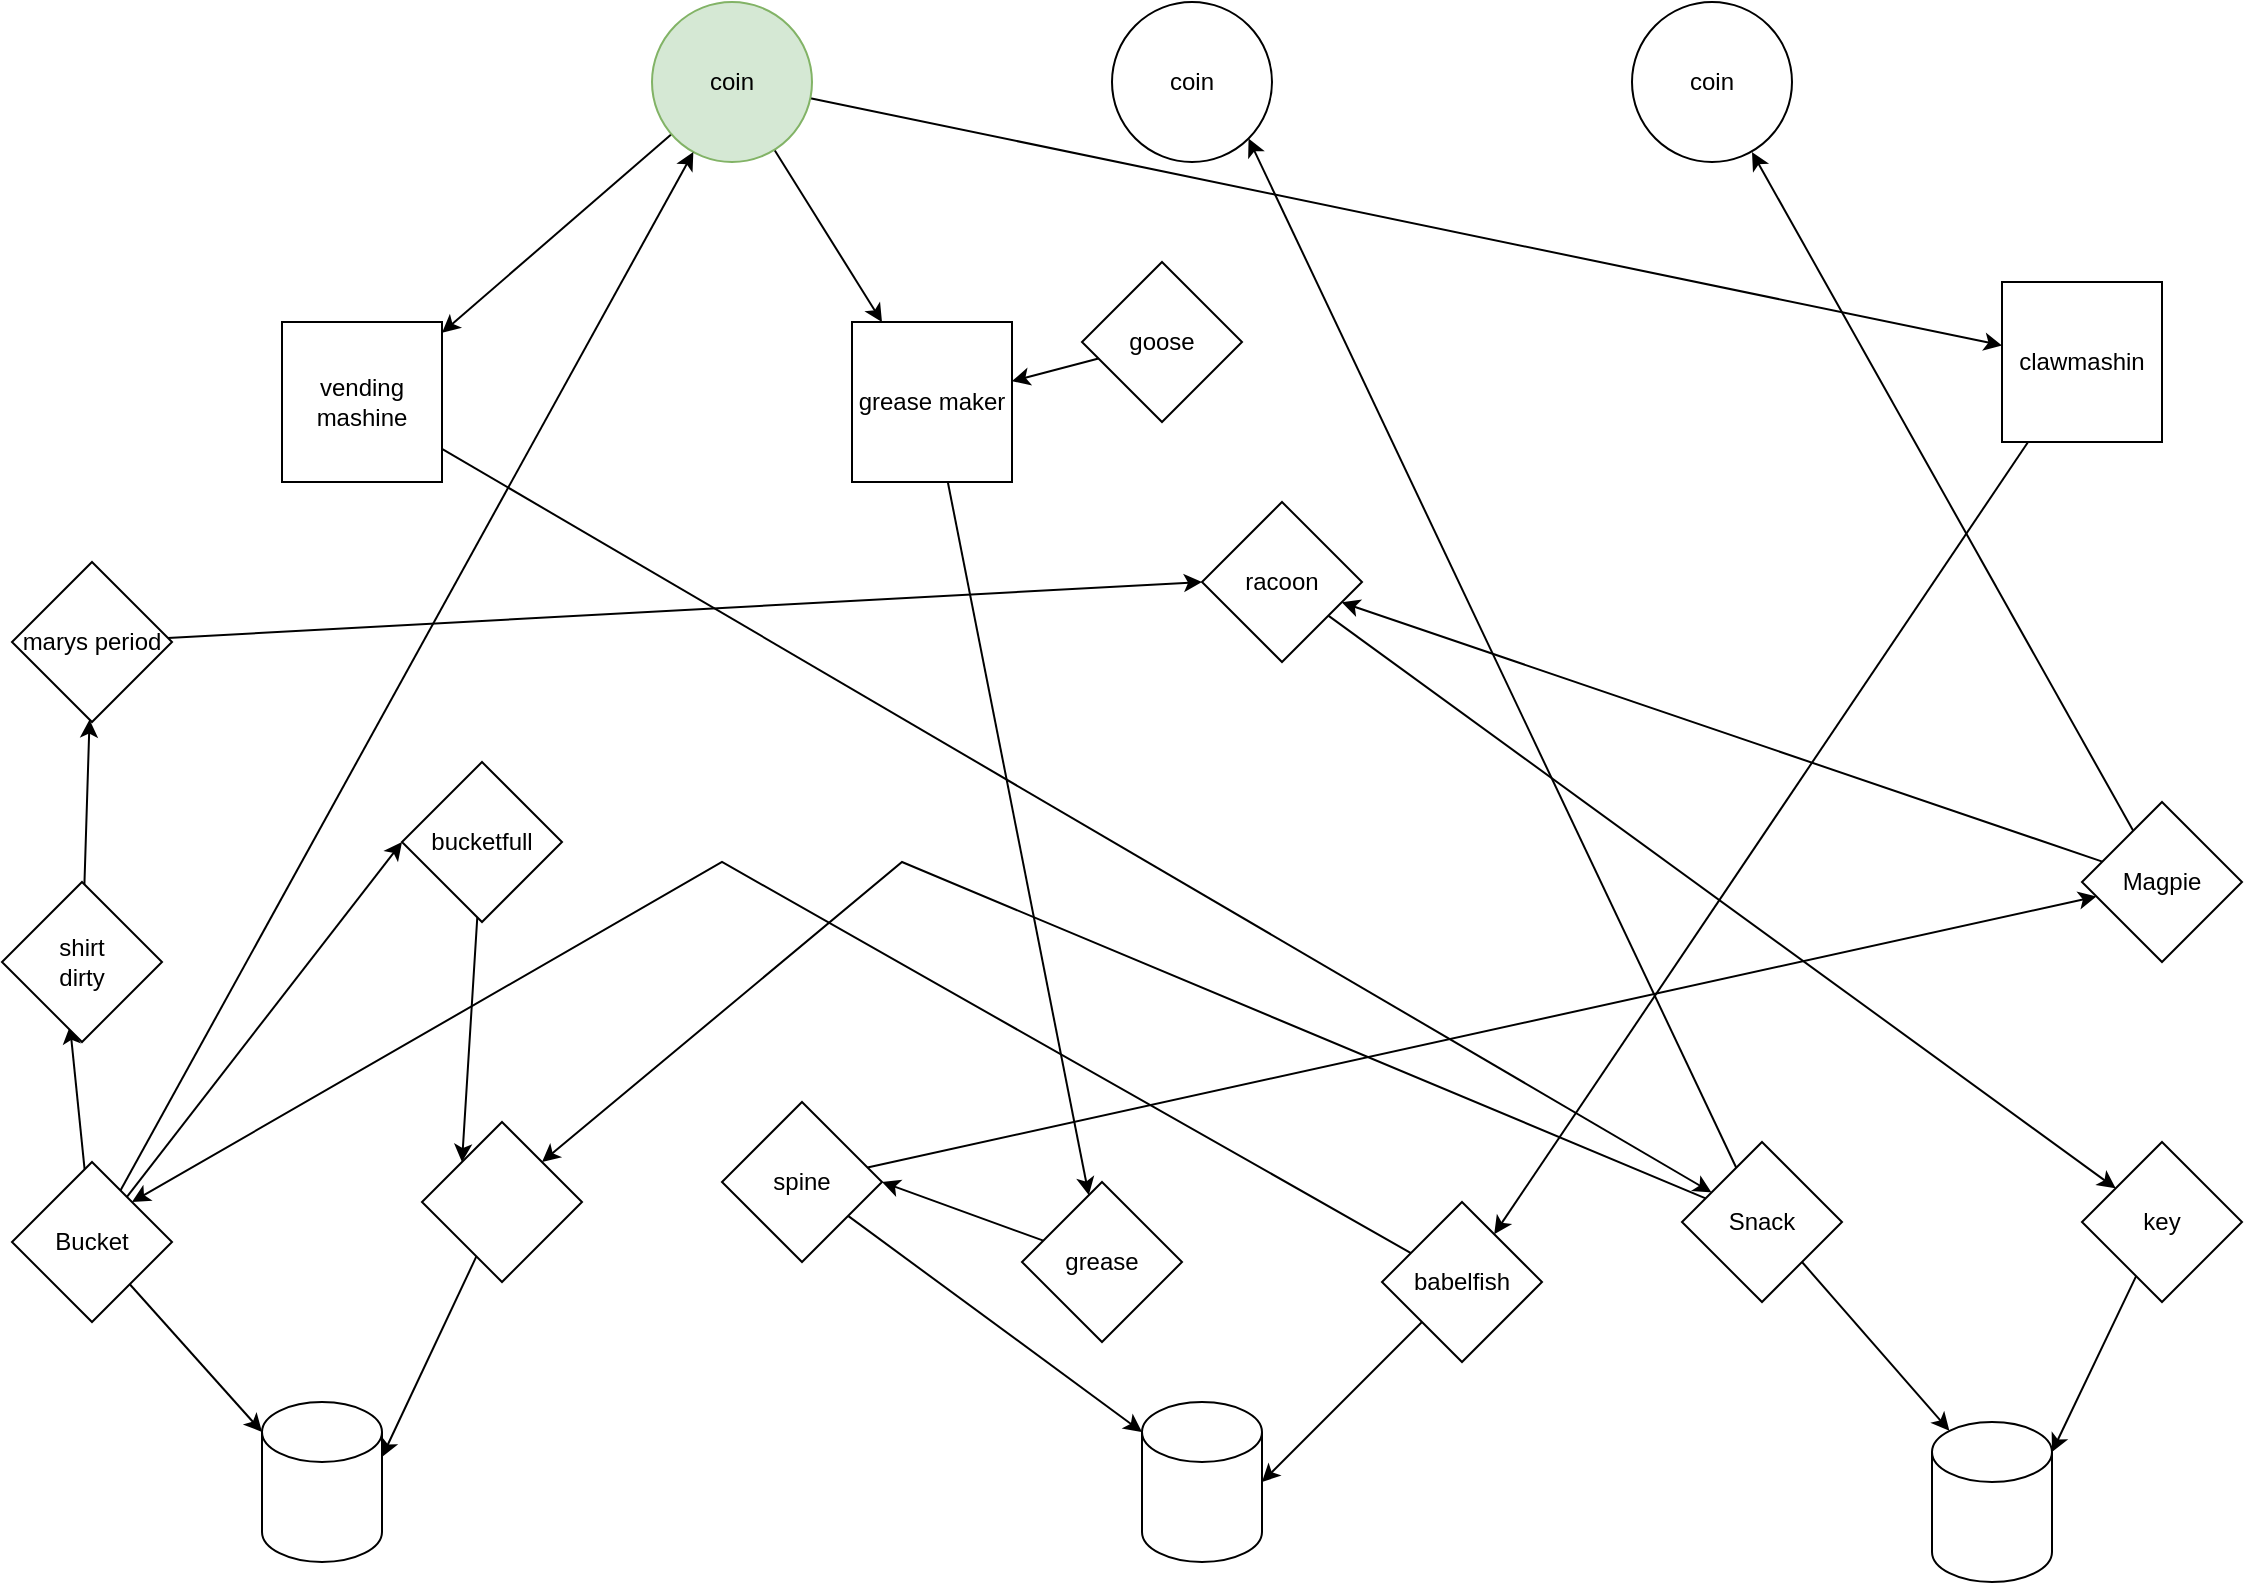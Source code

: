 <mxfile version="14.8.0" type="device"><diagram id="JevGtwpq-4DHQY-E4wyO" name="Page-1"><mxGraphModel dx="1157" dy="764" grid="1" gridSize="10" guides="1" tooltips="1" connect="1" arrows="1" fold="1" page="1" pageScale="1" pageWidth="850" pageHeight="1100" math="0" shadow="0"><root><mxCell id="0"/><mxCell id="1" parent="0"/><mxCell id="UkH7iy08EXUd9Q2kBWoQ-61" value="coin" style="ellipse;whiteSpace=wrap;html=1;aspect=fixed;" vertex="1" parent="1"><mxGeometry x="815" y="300" width="80" height="80" as="geometry"/></mxCell><mxCell id="UkH7iy08EXUd9Q2kBWoQ-62" value="coin" style="ellipse;whiteSpace=wrap;html=1;aspect=fixed;" vertex="1" parent="1"><mxGeometry x="555" y="300" width="80" height="80" as="geometry"/></mxCell><mxCell id="UkH7iy08EXUd9Q2kBWoQ-97" style="edgeStyle=none;rounded=0;orthogonalLoop=1;jettySize=auto;html=1;" edge="1" parent="1" source="UkH7iy08EXUd9Q2kBWoQ-63" target="UkH7iy08EXUd9Q2kBWoQ-65"><mxGeometry relative="1" as="geometry"/></mxCell><mxCell id="UkH7iy08EXUd9Q2kBWoQ-98" style="edgeStyle=none;rounded=0;orthogonalLoop=1;jettySize=auto;html=1;" edge="1" parent="1" source="UkH7iy08EXUd9Q2kBWoQ-63" target="UkH7iy08EXUd9Q2kBWoQ-64"><mxGeometry relative="1" as="geometry"/></mxCell><mxCell id="UkH7iy08EXUd9Q2kBWoQ-99" style="edgeStyle=none;rounded=0;orthogonalLoop=1;jettySize=auto;html=1;" edge="1" parent="1" source="UkH7iy08EXUd9Q2kBWoQ-63" target="UkH7iy08EXUd9Q2kBWoQ-67"><mxGeometry relative="1" as="geometry"/></mxCell><mxCell id="UkH7iy08EXUd9Q2kBWoQ-63" value="coin" style="ellipse;whiteSpace=wrap;html=1;aspect=fixed;fillColor=#d5e8d4;strokeColor=#82b366;" vertex="1" parent="1"><mxGeometry x="325" y="300" width="80" height="80" as="geometry"/></mxCell><mxCell id="UkH7iy08EXUd9Q2kBWoQ-110" style="edgeStyle=none;rounded=0;orthogonalLoop=1;jettySize=auto;html=1;" edge="1" parent="1" source="UkH7iy08EXUd9Q2kBWoQ-64" target="UkH7iy08EXUd9Q2kBWoQ-72"><mxGeometry relative="1" as="geometry"/></mxCell><mxCell id="UkH7iy08EXUd9Q2kBWoQ-64" value="grease maker" style="whiteSpace=wrap;html=1;aspect=fixed;" vertex="1" parent="1"><mxGeometry x="425" y="460" width="80" height="80" as="geometry"/></mxCell><mxCell id="UkH7iy08EXUd9Q2kBWoQ-95" style="edgeStyle=none;rounded=0;orthogonalLoop=1;jettySize=auto;html=1;" edge="1" parent="1" source="UkH7iy08EXUd9Q2kBWoQ-65" target="UkH7iy08EXUd9Q2kBWoQ-94"><mxGeometry relative="1" as="geometry"/></mxCell><mxCell id="UkH7iy08EXUd9Q2kBWoQ-65" value="vending mashine" style="whiteSpace=wrap;html=1;aspect=fixed;" vertex="1" parent="1"><mxGeometry x="140" y="460" width="80" height="80" as="geometry"/></mxCell><mxCell id="UkH7iy08EXUd9Q2kBWoQ-113" style="edgeStyle=none;rounded=0;orthogonalLoop=1;jettySize=auto;html=1;" edge="1" parent="1" source="UkH7iy08EXUd9Q2kBWoQ-67" target="UkH7iy08EXUd9Q2kBWoQ-112"><mxGeometry relative="1" as="geometry"/></mxCell><mxCell id="UkH7iy08EXUd9Q2kBWoQ-67" value="clawmashin" style="whiteSpace=wrap;html=1;aspect=fixed;" vertex="1" parent="1"><mxGeometry x="1000" y="440" width="80" height="80" as="geometry"/></mxCell><mxCell id="UkH7iy08EXUd9Q2kBWoQ-68" style="edgeStyle=none;rounded=0;orthogonalLoop=1;jettySize=auto;html=1;exitX=1;exitY=0.25;exitDx=0;exitDy=0;" edge="1" parent="1" source="UkH7iy08EXUd9Q2kBWoQ-64" target="UkH7iy08EXUd9Q2kBWoQ-64"><mxGeometry relative="1" as="geometry"/></mxCell><mxCell id="UkH7iy08EXUd9Q2kBWoQ-85" style="edgeStyle=none;rounded=0;orthogonalLoop=1;jettySize=auto;html=1;entryX=1;entryY=0;entryDx=0;entryDy=15;entryPerimeter=0;" edge="1" parent="1" source="UkH7iy08EXUd9Q2kBWoQ-70" target="UkH7iy08EXUd9Q2kBWoQ-80"><mxGeometry relative="1" as="geometry"/></mxCell><mxCell id="UkH7iy08EXUd9Q2kBWoQ-70" value="key" style="rhombus;whiteSpace=wrap;html=1;" vertex="1" parent="1"><mxGeometry x="1040" y="870" width="80" height="80" as="geometry"/></mxCell><mxCell id="UkH7iy08EXUd9Q2kBWoQ-84" style="edgeStyle=none;rounded=0;orthogonalLoop=1;jettySize=auto;html=1;entryX=0.145;entryY=0;entryDx=0;entryDy=4.35;entryPerimeter=0;exitX=1;exitY=1;exitDx=0;exitDy=0;" edge="1" parent="1" source="UkH7iy08EXUd9Q2kBWoQ-94" target="UkH7iy08EXUd9Q2kBWoQ-80"><mxGeometry relative="1" as="geometry"><mxPoint x="899.931" y="940.069" as="sourcePoint"/></mxGeometry></mxCell><mxCell id="UkH7iy08EXUd9Q2kBWoQ-92" style="edgeStyle=none;rounded=0;orthogonalLoop=1;jettySize=auto;html=1;entryX=1;entryY=0.5;entryDx=0;entryDy=0;" edge="1" parent="1" source="UkH7iy08EXUd9Q2kBWoQ-72" target="UkH7iy08EXUd9Q2kBWoQ-73"><mxGeometry relative="1" as="geometry"/></mxCell><mxCell id="UkH7iy08EXUd9Q2kBWoQ-72" value="grease" style="rhombus;whiteSpace=wrap;html=1;" vertex="1" parent="1"><mxGeometry x="510" y="890" width="80" height="80" as="geometry"/></mxCell><mxCell id="UkH7iy08EXUd9Q2kBWoQ-90" style="edgeStyle=none;rounded=0;orthogonalLoop=1;jettySize=auto;html=1;" edge="1" parent="1" source="UkH7iy08EXUd9Q2kBWoQ-73" target="UkH7iy08EXUd9Q2kBWoQ-89"><mxGeometry relative="1" as="geometry"/></mxCell><mxCell id="UkH7iy08EXUd9Q2kBWoQ-116" style="edgeStyle=none;rounded=0;orthogonalLoop=1;jettySize=auto;html=1;entryX=0;entryY=0;entryDx=0;entryDy=15;entryPerimeter=0;" edge="1" parent="1" source="UkH7iy08EXUd9Q2kBWoQ-73" target="UkH7iy08EXUd9Q2kBWoQ-81"><mxGeometry relative="1" as="geometry"/></mxCell><mxCell id="UkH7iy08EXUd9Q2kBWoQ-73" value="spine" style="rhombus;whiteSpace=wrap;html=1;" vertex="1" parent="1"><mxGeometry x="360" y="850" width="80" height="80" as="geometry"/></mxCell><mxCell id="UkH7iy08EXUd9Q2kBWoQ-132" style="edgeStyle=none;rounded=0;orthogonalLoop=1;jettySize=auto;html=1;entryX=0;entryY=0;entryDx=0;entryDy=0;" edge="1" parent="1" source="UkH7iy08EXUd9Q2kBWoQ-74" target="UkH7iy08EXUd9Q2kBWoQ-130"><mxGeometry relative="1" as="geometry"/></mxCell><mxCell id="UkH7iy08EXUd9Q2kBWoQ-74" value="bucketfull" style="rhombus;whiteSpace=wrap;html=1;" vertex="1" parent="1"><mxGeometry x="200" y="680" width="80" height="80" as="geometry"/></mxCell><mxCell id="UkH7iy08EXUd9Q2kBWoQ-93" style="edgeStyle=none;rounded=0;orthogonalLoop=1;jettySize=auto;html=1;entryX=0;entryY=0.5;entryDx=0;entryDy=0;" edge="1" parent="1" source="UkH7iy08EXUd9Q2kBWoQ-75" target="UkH7iy08EXUd9Q2kBWoQ-74"><mxGeometry relative="1" as="geometry"/></mxCell><mxCell id="UkH7iy08EXUd9Q2kBWoQ-101" style="edgeStyle=none;rounded=0;orthogonalLoop=1;jettySize=auto;html=1;entryX=0;entryY=0;entryDx=0;entryDy=15;entryPerimeter=0;" edge="1" parent="1" source="UkH7iy08EXUd9Q2kBWoQ-75" target="UkH7iy08EXUd9Q2kBWoQ-77"><mxGeometry relative="1" as="geometry"/></mxCell><mxCell id="UkH7iy08EXUd9Q2kBWoQ-104" style="edgeStyle=none;rounded=0;orthogonalLoop=1;jettySize=auto;html=1;entryX=0.425;entryY=0.9;entryDx=0;entryDy=0;entryPerimeter=0;" edge="1" parent="1" source="UkH7iy08EXUd9Q2kBWoQ-75" target="UkH7iy08EXUd9Q2kBWoQ-103"><mxGeometry relative="1" as="geometry"/></mxCell><mxCell id="UkH7iy08EXUd9Q2kBWoQ-129" style="edgeStyle=none;rounded=0;orthogonalLoop=1;jettySize=auto;html=1;" edge="1" parent="1" source="UkH7iy08EXUd9Q2kBWoQ-75" target="UkH7iy08EXUd9Q2kBWoQ-63"><mxGeometry relative="1" as="geometry"/></mxCell><mxCell id="UkH7iy08EXUd9Q2kBWoQ-75" value="Bucket" style="rhombus;whiteSpace=wrap;html=1;" vertex="1" parent="1"><mxGeometry x="5" y="880" width="80" height="80" as="geometry"/></mxCell><mxCell id="UkH7iy08EXUd9Q2kBWoQ-77" value="" style="shape=cylinder3;whiteSpace=wrap;html=1;boundedLbl=1;backgroundOutline=1;size=15;" vertex="1" parent="1"><mxGeometry x="130" y="1000" width="60" height="80" as="geometry"/></mxCell><mxCell id="UkH7iy08EXUd9Q2kBWoQ-80" value="" style="shape=cylinder3;whiteSpace=wrap;html=1;boundedLbl=1;backgroundOutline=1;size=15;" vertex="1" parent="1"><mxGeometry x="965" y="1010" width="60" height="80" as="geometry"/></mxCell><mxCell id="UkH7iy08EXUd9Q2kBWoQ-81" value="" style="shape=cylinder3;whiteSpace=wrap;html=1;boundedLbl=1;backgroundOutline=1;size=15;" vertex="1" parent="1"><mxGeometry x="570" y="1000" width="60" height="80" as="geometry"/></mxCell><mxCell id="UkH7iy08EXUd9Q2kBWoQ-125" style="edgeStyle=none;rounded=0;orthogonalLoop=1;jettySize=auto;html=1;entryX=0.75;entryY=0.938;entryDx=0;entryDy=0;entryPerimeter=0;" edge="1" parent="1" source="UkH7iy08EXUd9Q2kBWoQ-89" target="UkH7iy08EXUd9Q2kBWoQ-61"><mxGeometry relative="1" as="geometry"/></mxCell><mxCell id="UkH7iy08EXUd9Q2kBWoQ-127" style="edgeStyle=none;rounded=0;orthogonalLoop=1;jettySize=auto;html=1;" edge="1" parent="1" source="UkH7iy08EXUd9Q2kBWoQ-89" target="UkH7iy08EXUd9Q2kBWoQ-118"><mxGeometry relative="1" as="geometry"/></mxCell><mxCell id="UkH7iy08EXUd9Q2kBWoQ-89" value="Magpie" style="rhombus;whiteSpace=wrap;html=1;" vertex="1" parent="1"><mxGeometry x="1040" y="700" width="80" height="80" as="geometry"/></mxCell><mxCell id="UkH7iy08EXUd9Q2kBWoQ-96" style="edgeStyle=none;rounded=0;orthogonalLoop=1;jettySize=auto;html=1;entryX=1;entryY=1;entryDx=0;entryDy=0;" edge="1" parent="1" source="UkH7iy08EXUd9Q2kBWoQ-94" target="UkH7iy08EXUd9Q2kBWoQ-62"><mxGeometry relative="1" as="geometry"/></mxCell><mxCell id="UkH7iy08EXUd9Q2kBWoQ-133" style="edgeStyle=none;rounded=0;orthogonalLoop=1;jettySize=auto;html=1;entryX=1;entryY=0;entryDx=0;entryDy=0;" edge="1" parent="1" source="UkH7iy08EXUd9Q2kBWoQ-94" target="UkH7iy08EXUd9Q2kBWoQ-130"><mxGeometry relative="1" as="geometry"><mxPoint x="480" y="740" as="targetPoint"/><Array as="points"><mxPoint x="450" y="730"/></Array></mxGeometry></mxCell><mxCell id="UkH7iy08EXUd9Q2kBWoQ-94" value="Snack" style="rhombus;whiteSpace=wrap;html=1;" vertex="1" parent="1"><mxGeometry x="840" y="870" width="80" height="80" as="geometry"/></mxCell><mxCell id="UkH7iy08EXUd9Q2kBWoQ-126" style="edgeStyle=none;rounded=0;orthogonalLoop=1;jettySize=auto;html=1;entryX=0;entryY=0.5;entryDx=0;entryDy=0;" edge="1" parent="1" source="UkH7iy08EXUd9Q2kBWoQ-102" target="UkH7iy08EXUd9Q2kBWoQ-118"><mxGeometry relative="1" as="geometry"/></mxCell><mxCell id="UkH7iy08EXUd9Q2kBWoQ-102" value="marys period" style="rhombus;whiteSpace=wrap;html=1;" vertex="1" parent="1"><mxGeometry x="5" y="580" width="80" height="80" as="geometry"/></mxCell><mxCell id="UkH7iy08EXUd9Q2kBWoQ-105" style="edgeStyle=none;rounded=0;orthogonalLoop=1;jettySize=auto;html=1;" edge="1" parent="1" source="UkH7iy08EXUd9Q2kBWoQ-103" target="UkH7iy08EXUd9Q2kBWoQ-102"><mxGeometry relative="1" as="geometry"/></mxCell><mxCell id="UkH7iy08EXUd9Q2kBWoQ-103" value="&lt;div&gt;shirt&lt;/div&gt;&lt;div&gt;dirty&lt;br&gt;&lt;/div&gt;" style="rhombus;whiteSpace=wrap;html=1;" vertex="1" parent="1"><mxGeometry y="740" width="80" height="80" as="geometry"/></mxCell><mxCell id="UkH7iy08EXUd9Q2kBWoQ-106" style="edgeStyle=none;rounded=0;orthogonalLoop=1;jettySize=auto;html=1;exitX=1;exitY=0;exitDx=0;exitDy=0;" edge="1" parent="1" source="UkH7iy08EXUd9Q2kBWoQ-102" target="UkH7iy08EXUd9Q2kBWoQ-102"><mxGeometry relative="1" as="geometry"/></mxCell><mxCell id="UkH7iy08EXUd9Q2kBWoQ-109" style="edgeStyle=none;rounded=0;orthogonalLoop=1;jettySize=auto;html=1;" edge="1" parent="1" source="UkH7iy08EXUd9Q2kBWoQ-108" target="UkH7iy08EXUd9Q2kBWoQ-64"><mxGeometry relative="1" as="geometry"/></mxCell><mxCell id="UkH7iy08EXUd9Q2kBWoQ-108" value="goose" style="rhombus;whiteSpace=wrap;html=1;" vertex="1" parent="1"><mxGeometry x="540" y="430" width="80" height="80" as="geometry"/></mxCell><mxCell id="UkH7iy08EXUd9Q2kBWoQ-115" style="edgeStyle=none;rounded=0;orthogonalLoop=1;jettySize=auto;html=1;entryX=1;entryY=0.5;entryDx=0;entryDy=0;entryPerimeter=0;" edge="1" parent="1" source="UkH7iy08EXUd9Q2kBWoQ-112" target="UkH7iy08EXUd9Q2kBWoQ-81"><mxGeometry relative="1" as="geometry"/></mxCell><mxCell id="UkH7iy08EXUd9Q2kBWoQ-128" style="edgeStyle=none;rounded=0;orthogonalLoop=1;jettySize=auto;html=1;entryX=1;entryY=0;entryDx=0;entryDy=0;" edge="1" parent="1" source="UkH7iy08EXUd9Q2kBWoQ-112" target="UkH7iy08EXUd9Q2kBWoQ-75"><mxGeometry relative="1" as="geometry"><Array as="points"><mxPoint x="360" y="730"/></Array></mxGeometry></mxCell><mxCell id="UkH7iy08EXUd9Q2kBWoQ-112" value="babelfish" style="rhombus;whiteSpace=wrap;html=1;" vertex="1" parent="1"><mxGeometry x="690" y="900" width="80" height="80" as="geometry"/></mxCell><mxCell id="UkH7iy08EXUd9Q2kBWoQ-123" style="edgeStyle=none;rounded=0;orthogonalLoop=1;jettySize=auto;html=1;" edge="1" parent="1" source="UkH7iy08EXUd9Q2kBWoQ-118" target="UkH7iy08EXUd9Q2kBWoQ-70"><mxGeometry relative="1" as="geometry"/></mxCell><mxCell id="UkH7iy08EXUd9Q2kBWoQ-118" value="racoon" style="rhombus;whiteSpace=wrap;html=1;" vertex="1" parent="1"><mxGeometry x="600" y="550" width="80" height="80" as="geometry"/></mxCell><mxCell id="UkH7iy08EXUd9Q2kBWoQ-131" style="edgeStyle=none;rounded=0;orthogonalLoop=1;jettySize=auto;html=1;entryX=1;entryY=0;entryDx=0;entryDy=27.5;entryPerimeter=0;" edge="1" parent="1" source="UkH7iy08EXUd9Q2kBWoQ-130" target="UkH7iy08EXUd9Q2kBWoQ-77"><mxGeometry relative="1" as="geometry"/></mxCell><mxCell id="UkH7iy08EXUd9Q2kBWoQ-130" value="" style="rhombus;whiteSpace=wrap;html=1;" vertex="1" parent="1"><mxGeometry x="210" y="860" width="80" height="80" as="geometry"/></mxCell></root></mxGraphModel></diagram></mxfile>